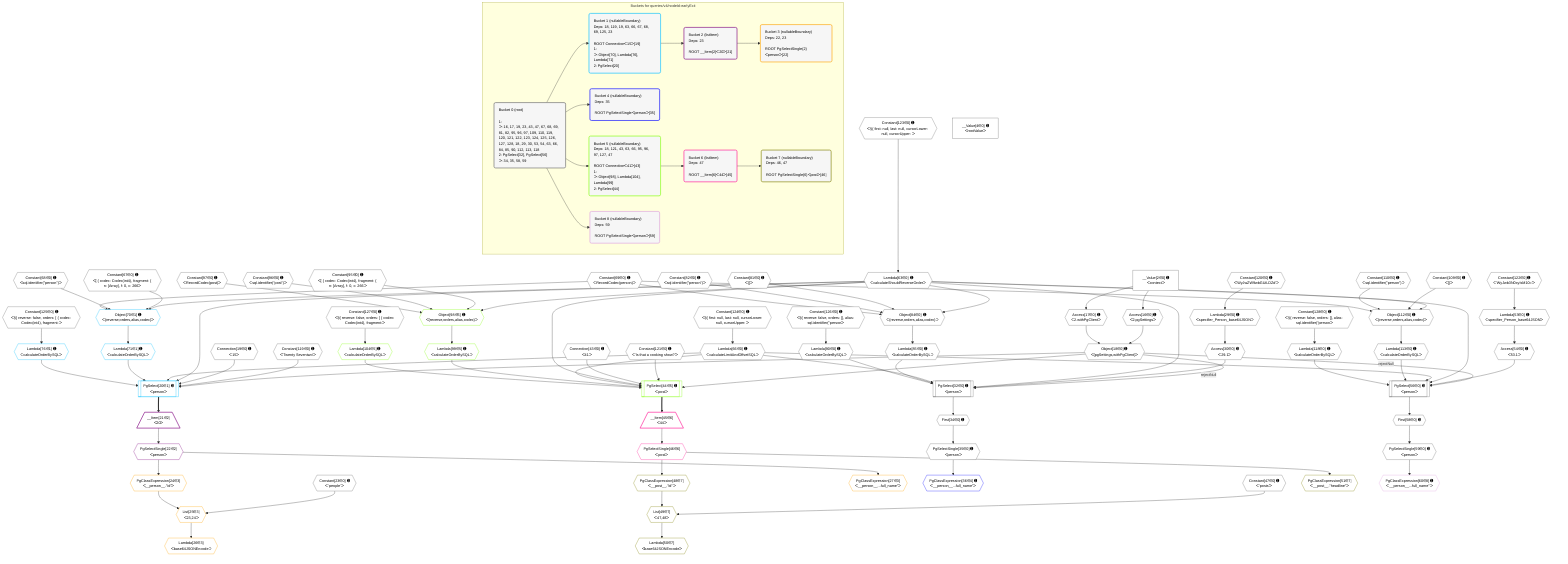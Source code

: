 %%{init: {'themeVariables': { 'fontSize': '12px'}}}%%
graph TD
    classDef path fill:#eee,stroke:#000,color:#000
    classDef plan fill:#fff,stroke-width:1px,color:#000
    classDef itemplan fill:#fff,stroke-width:2px,color:#000
    classDef unbatchedplan fill:#dff,stroke-width:1px,color:#000
    classDef sideeffectplan fill:#fcc,stroke-width:2px,color:#000
    classDef bucket fill:#f6f6f6,color:#000,stroke-width:2px,text-align:left


    %% plan dependencies
    PgSelect32[["PgSelect[32∈0] ➊<br />ᐸpersonᐳ"]]:::plan
    Object18{{"Object[18∈0] ➊<br />ᐸ{pgSettings,withPgClient}ᐳ"}}:::plan
    Access30{{"Access[30∈0] ➊<br />ᐸ29.1ᐳ"}}:::plan
    Lambda63{{"Lambda[63∈0] ➊<br />ᐸcalculateShouldReverseOrderᐳ"}}:::plan
    Lambda66{{"Lambda[66∈0] ➊<br />ᐸcalculateLimitAndOffsetSQLᐳ"}}:::plan
    Lambda85{{"Lambda[85∈0] ➊<br />ᐸcalculateOrderBySQLᐳ"}}:::plan
    Lambda90{{"Lambda[90∈0] ➊<br />ᐸcalculateOrderBySQLᐳ"}}:::plan
    Object18 -->|rejectNull| PgSelect32
    Access30 & Lambda63 & Lambda66 & Lambda85 & Lambda90 --> PgSelect32
    PgSelect56[["PgSelect[56∈0] ➊<br />ᐸpersonᐳ"]]:::plan
    Access54{{"Access[54∈0] ➊<br />ᐸ53.1ᐳ"}}:::plan
    Lambda113{{"Lambda[113∈0] ➊<br />ᐸcalculateOrderBySQLᐳ"}}:::plan
    Lambda118{{"Lambda[118∈0] ➊<br />ᐸcalculateOrderBySQLᐳ"}}:::plan
    Object18 -->|rejectNull| PgSelect56
    Access54 & Lambda63 & Lambda66 & Lambda113 & Lambda118 --> PgSelect56
    Object84{{"Object[84∈0] ➊<br />ᐸ{reverse,orders,alias,codec}ᐳ"}}:::plan
    Constant81{{"Constant[81∈0] ➊<br />ᐸ[]ᐳ"}}:::plan
    Constant82{{"Constant[82∈0] ➊<br />ᐸsql.identifier(”person”)ᐳ"}}:::plan
    Constant69{{"Constant[69∈0] ➊<br />ᐸRecordCodec(person)ᐳ"}}:::plan
    Lambda63 & Constant81 & Constant82 & Constant69 --> Object84
    Object112{{"Object[112∈0] ➊<br />ᐸ{reverse,orders,alias,codec}ᐳ"}}:::plan
    Constant109{{"Constant[109∈0] ➊<br />ᐸ[]ᐳ"}}:::plan
    Constant110{{"Constant[110∈0] ➊<br />ᐸsql.identifier(”person”)ᐳ"}}:::plan
    Lambda63 & Constant109 & Constant110 & Constant69 --> Object112
    Access16{{"Access[16∈0] ➊<br />ᐸ2.pgSettingsᐳ"}}:::plan
    Access17{{"Access[17∈0] ➊<br />ᐸ2.withPgClientᐳ"}}:::plan
    Access16 & Access17 --> Object18
    __Value2["__Value[2∈0] ➊<br />ᐸcontextᐳ"]:::plan
    __Value2 --> Access16
    __Value2 --> Access17
    Lambda29{{"Lambda[29∈0] ➊<br />ᐸspecifier_Person_base64JSONᐳ"}}:::plan
    Constant120{{"Constant[120∈0] ➊<br />ᐸ'WyJwZW9wbGUiLDZd'ᐳ"}}:::plan
    Constant120 --> Lambda29
    Lambda29 --> Access30
    First34{{"First[34∈0] ➊"}}:::plan
    PgSelect32 --> First34
    PgSelectSingle35{{"PgSelectSingle[35∈0] ➊<br />ᐸpersonᐳ"}}:::plan
    First34 --> PgSelectSingle35
    Lambda53{{"Lambda[53∈0] ➊<br />ᐸspecifier_Person_base64JSONᐳ"}}:::plan
    Constant122{{"Constant[122∈0] ➊<br />ᐸ'WyJwb3N0cyIsM10='ᐳ"}}:::plan
    Constant122 --> Lambda53
    Lambda53 --> Access54
    First58{{"First[58∈0] ➊"}}:::plan
    PgSelect56 --> First58
    PgSelectSingle59{{"PgSelectSingle[59∈0] ➊<br />ᐸpersonᐳ"}}:::plan
    First58 --> PgSelectSingle59
    Constant123{{"Constant[123∈0] ➊<br />ᐸ§{ first: null, last: null, cursorLower: null, cursorUpper: ᐳ"}}:::plan
    Constant123 --> Lambda63
    Constant124{{"Constant[124∈0] ➊<br />ᐸ§{ first: null, last: null, cursorLower: null, cursorUpper: ᐳ"}}:::plan
    Constant124 --> Lambda66
    Object84 --> Lambda85
    Constant126{{"Constant[126∈0] ➊<br />ᐸ§{ reverse: false, orders: [], alias: sql.identifier(”personᐳ"}}:::plan
    Constant126 --> Lambda90
    Object112 --> Lambda113
    Constant128{{"Constant[128∈0] ➊<br />ᐸ§{ reverse: false, orders: [], alias: sql.identifier(”personᐳ"}}:::plan
    Constant128 --> Lambda118
    __Value4["__Value[4∈0] ➊<br />ᐸrootValueᐳ"]:::plan
    Connection19{{"Connection[19∈0] ➊<br />ᐸ15ᐳ"}}:::plan
    Constant23{{"Constant[23∈0] ➊<br />ᐸ'people'ᐳ"}}:::plan
    Connection43{{"Connection[43∈0] ➊<br />ᐸ41ᐳ"}}:::plan
    Constant47{{"Constant[47∈0] ➊<br />ᐸ'posts'ᐳ"}}:::plan
    Constant67{{"Constant[67∈0] ➊<br />ᐸ[ { codec: Codec(int4), fragment: { n: [Array], f: 0, c: 266ᐳ"}}:::plan
    Constant68{{"Constant[68∈0] ➊<br />ᐸsql.identifier(”person”)ᐳ"}}:::plan
    Constant95{{"Constant[95∈0] ➊<br />ᐸ[ { codec: Codec(int4), fragment: { n: [Array], f: 0, c: 266ᐳ"}}:::plan
    Constant96{{"Constant[96∈0] ➊<br />ᐸsql.identifier(”post”)ᐳ"}}:::plan
    Constant97{{"Constant[97∈0] ➊<br />ᐸRecordCodec(post)ᐳ"}}:::plan
    Constant119{{"Constant[119∈0] ➊<br />ᐸ'Twenty Seventwo'ᐳ"}}:::plan
    Constant121{{"Constant[121∈0] ➊<br />ᐸ'Is that a cooking show?'ᐳ"}}:::plan
    Constant125{{"Constant[125∈0] ➊<br />ᐸ§{ reverse: false, orders: [ { codec: Codec(int4), fragment:ᐳ"}}:::plan
    Constant127{{"Constant[127∈0] ➊<br />ᐸ§{ reverse: false, orders: [ { codec: Codec(int4), fragment:ᐳ"}}:::plan
    PgSelect20[["PgSelect[20∈1] ➊<br />ᐸpersonᐳ"]]:::plan
    Lambda71{{"Lambda[71∈1] ➊<br />ᐸcalculateOrderBySQLᐳ"}}:::plan
    Lambda76{{"Lambda[76∈1] ➊<br />ᐸcalculateOrderBySQLᐳ"}}:::plan
    Object18 & Constant119 & Connection19 & Lambda63 & Lambda66 & Lambda71 & Lambda76 --> PgSelect20
    Object70{{"Object[70∈1] ➊<br />ᐸ{reverse,orders,alias,codec}ᐳ"}}:::plan
    Lambda63 & Constant67 & Constant68 & Constant69 --> Object70
    Object70 --> Lambda71
    Constant125 --> Lambda76
    __Item21[/"__Item[21∈2]<br />ᐸ20ᐳ"\]:::itemplan
    PgSelect20 ==> __Item21
    PgSelectSingle22{{"PgSelectSingle[22∈2]<br />ᐸpersonᐳ"}}:::plan
    __Item21 --> PgSelectSingle22
    List25{{"List[25∈3]<br />ᐸ23,24ᐳ"}}:::plan
    PgClassExpression24{{"PgClassExpression[24∈3]<br />ᐸ__person__.”id”ᐳ"}}:::plan
    Constant23 & PgClassExpression24 --> List25
    PgSelectSingle22 --> PgClassExpression24
    Lambda26{{"Lambda[26∈3]<br />ᐸbase64JSONEncodeᐳ"}}:::plan
    List25 --> Lambda26
    PgClassExpression27{{"PgClassExpression[27∈3]<br />ᐸ__person__...full_name”ᐳ"}}:::plan
    PgSelectSingle22 --> PgClassExpression27
    PgClassExpression36{{"PgClassExpression[36∈4] ➊<br />ᐸ__person__...full_name”ᐳ"}}:::plan
    PgSelectSingle35 --> PgClassExpression36
    PgSelect44[["PgSelect[44∈5] ➊<br />ᐸpostᐳ"]]:::plan
    Lambda99{{"Lambda[99∈5] ➊<br />ᐸcalculateOrderBySQLᐳ"}}:::plan
    Lambda104{{"Lambda[104∈5] ➊<br />ᐸcalculateOrderBySQLᐳ"}}:::plan
    Object18 & Constant121 & Connection43 & Lambda63 & Lambda66 & Lambda99 & Lambda104 --> PgSelect44
    Object98{{"Object[98∈5] ➊<br />ᐸ{reverse,orders,alias,codec}ᐳ"}}:::plan
    Lambda63 & Constant95 & Constant96 & Constant97 --> Object98
    Object98 --> Lambda99
    Constant127 --> Lambda104
    __Item45[/"__Item[45∈6]<br />ᐸ44ᐳ"\]:::itemplan
    PgSelect44 ==> __Item45
    PgSelectSingle46{{"PgSelectSingle[46∈6]<br />ᐸpostᐳ"}}:::plan
    __Item45 --> PgSelectSingle46
    List49{{"List[49∈7]<br />ᐸ47,48ᐳ"}}:::plan
    PgClassExpression48{{"PgClassExpression[48∈7]<br />ᐸ__post__.”id”ᐳ"}}:::plan
    Constant47 & PgClassExpression48 --> List49
    PgSelectSingle46 --> PgClassExpression48
    Lambda50{{"Lambda[50∈7]<br />ᐸbase64JSONEncodeᐳ"}}:::plan
    List49 --> Lambda50
    PgClassExpression51{{"PgClassExpression[51∈7]<br />ᐸ__post__.”headline”ᐳ"}}:::plan
    PgSelectSingle46 --> PgClassExpression51
    PgClassExpression60{{"PgClassExpression[60∈8] ➊<br />ᐸ__person__...full_name”ᐳ"}}:::plan
    PgSelectSingle59 --> PgClassExpression60

    %% define steps

    subgraph "Buckets for queries/v4/nodeId-earlyExit"
    Bucket0("Bucket 0 (root)<br /><br />1: <br />ᐳ: 16, 17, 19, 23, 43, 47, 67, 68, 69, 81, 82, 95, 96, 97, 109, 110, 119, 120, 121, 122, 123, 124, 125, 126, 127, 128, 18, 29, 30, 53, 54, 63, 66, 84, 85, 90, 112, 113, 118<br />2: PgSelect[32], PgSelect[56]<br />ᐳ: 34, 35, 58, 59"):::bucket
    classDef bucket0 stroke:#696969
    class Bucket0,__Value2,__Value4,Access16,Access17,Object18,Connection19,Constant23,Lambda29,Access30,PgSelect32,First34,PgSelectSingle35,Connection43,Constant47,Lambda53,Access54,PgSelect56,First58,PgSelectSingle59,Lambda63,Lambda66,Constant67,Constant68,Constant69,Constant81,Constant82,Object84,Lambda85,Lambda90,Constant95,Constant96,Constant97,Constant109,Constant110,Object112,Lambda113,Lambda118,Constant119,Constant120,Constant121,Constant122,Constant123,Constant124,Constant125,Constant126,Constant127,Constant128 bucket0
    Bucket1("Bucket 1 (nullableBoundary)<br />Deps: 18, 119, 19, 63, 66, 67, 68, 69, 125, 23<br /><br />ROOT Connectionᐸ15ᐳ[19]<br />1: <br />ᐳ: Object[70], Lambda[76], Lambda[71]<br />2: PgSelect[20]"):::bucket
    classDef bucket1 stroke:#00bfff
    class Bucket1,PgSelect20,Object70,Lambda71,Lambda76 bucket1
    Bucket2("Bucket 2 (listItem)<br />Deps: 23<br /><br />ROOT __Item{2}ᐸ20ᐳ[21]"):::bucket
    classDef bucket2 stroke:#7f007f
    class Bucket2,__Item21,PgSelectSingle22 bucket2
    Bucket3("Bucket 3 (nullableBoundary)<br />Deps: 22, 23<br /><br />ROOT PgSelectSingle{2}ᐸpersonᐳ[22]"):::bucket
    classDef bucket3 stroke:#ffa500
    class Bucket3,PgClassExpression24,List25,Lambda26,PgClassExpression27 bucket3
    Bucket4("Bucket 4 (nullableBoundary)<br />Deps: 35<br /><br />ROOT PgSelectSingleᐸpersonᐳ[35]"):::bucket
    classDef bucket4 stroke:#0000ff
    class Bucket4,PgClassExpression36 bucket4
    Bucket5("Bucket 5 (nullableBoundary)<br />Deps: 18, 121, 43, 63, 66, 95, 96, 97, 127, 47<br /><br />ROOT Connectionᐸ41ᐳ[43]<br />1: <br />ᐳ: Object[98], Lambda[104], Lambda[99]<br />2: PgSelect[44]"):::bucket
    classDef bucket5 stroke:#7fff00
    class Bucket5,PgSelect44,Object98,Lambda99,Lambda104 bucket5
    Bucket6("Bucket 6 (listItem)<br />Deps: 47<br /><br />ROOT __Item{6}ᐸ44ᐳ[45]"):::bucket
    classDef bucket6 stroke:#ff1493
    class Bucket6,__Item45,PgSelectSingle46 bucket6
    Bucket7("Bucket 7 (nullableBoundary)<br />Deps: 46, 47<br /><br />ROOT PgSelectSingle{6}ᐸpostᐳ[46]"):::bucket
    classDef bucket7 stroke:#808000
    class Bucket7,PgClassExpression48,List49,Lambda50,PgClassExpression51 bucket7
    Bucket8("Bucket 8 (nullableBoundary)<br />Deps: 59<br /><br />ROOT PgSelectSingleᐸpersonᐳ[59]"):::bucket
    classDef bucket8 stroke:#dda0dd
    class Bucket8,PgClassExpression60 bucket8
    Bucket0 --> Bucket1 & Bucket4 & Bucket5 & Bucket8
    Bucket1 --> Bucket2
    Bucket2 --> Bucket3
    Bucket5 --> Bucket6
    Bucket6 --> Bucket7
    end
